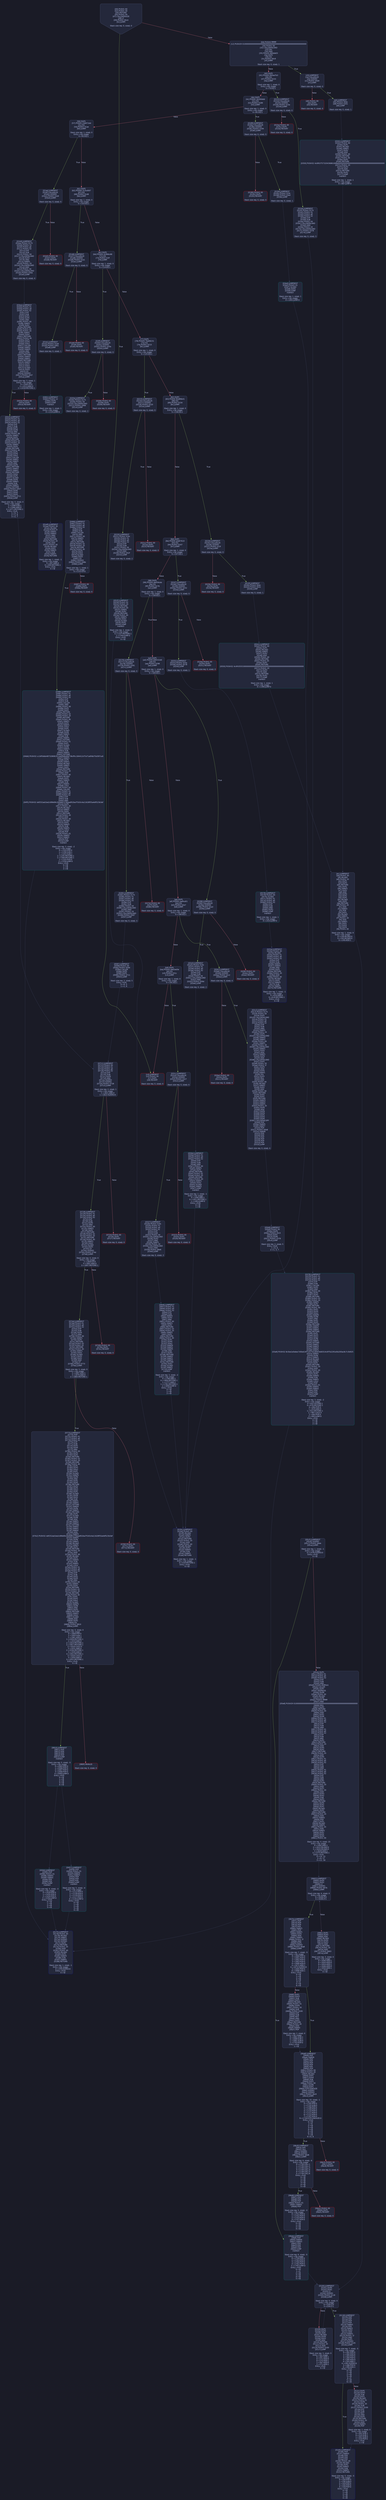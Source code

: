 digraph G {
    node [shape=box, style="filled, rounded", color="#565f89", fontcolor="#c0caf5", fontname="Helvetica", fillcolor="#24283b"];
    edge [color="#414868", fontcolor="#c0caf5", fontname="Helvetica"];
    bgcolor="#1a1b26";
    0 [ label = "[00] PUSH1 60
[02] PUSH1 40
[04] MSTORE
[05] PUSH1 04
[07] CALLDATASIZE
[08] LT
[09] PUSH2 00c4
[0c] JUMPI

Stack size req: 0, sizeΔ: 0
" shape = invhouse]
    1 [ label = "[0d] PUSH4 ffffffff
[12] PUSH29 0100000000000000000000000000000000000000000000000000000000
[30] PUSH1 00
[32] CALLDATALOAD
[33] DIV
[34] AND
[35] PUSH4 06fdde03
[3a] DUP2
[3b] EQ
[3c] PUSH2 00c9
[3f] JUMPI

Stack size req: 0, sizeΔ: 1
"]
    2 [ label = "[40] DUP1
[41] PUSH4 095ea7b3
[46] EQ
[47] PUSH2 0153
[4a] JUMPI

Stack size req: 1, sizeΔ: 0
Entry->Op usage:
	0->70:EQ:1
"]
    3 [ label = "[4b] DUP1
[4c] PUSH4 18160ddd
[51] EQ
[52] PUSH2 0189
[55] JUMPI

Stack size req: 1, sizeΔ: 0
Entry->Op usage:
	0->81:EQ:1
"]
    4 [ label = "[56] DUP1
[57] PUSH4 23b872dd
[5c] EQ
[5d] PUSH2 01ae
[60] JUMPI

Stack size req: 1, sizeΔ: 0
Entry->Op usage:
	0->92:EQ:1
"]
    5 [ label = "[61] DUP1
[62] PUSH4 313ce567
[67] EQ
[68] PUSH2 01d6
[6b] JUMPI

Stack size req: 1, sizeΔ: 0
Entry->Op usage:
	0->103:EQ:1
"]
    6 [ label = "[6c] DUP1
[6d] PUSH4 42966c68
[72] EQ
[73] PUSH2 01ff
[76] JUMPI

Stack size req: 1, sizeΔ: 0
Entry->Op usage:
	0->114:EQ:1
"]
    7 [ label = "[77] DUP1
[78] PUSH4 70a08231
[7d] EQ
[7e] PUSH2 0215
[81] JUMPI

Stack size req: 1, sizeΔ: 0
Entry->Op usage:
	0->125:EQ:1
"]
    8 [ label = "[82] DUP1
[83] PUSH4 95d89b41
[88] EQ
[89] PUSH2 0234
[8c] JUMPI

Stack size req: 1, sizeΔ: 0
Entry->Op usage:
	0->136:EQ:1
"]
    9 [ label = "[8d] DUP1
[8e] PUSH4 a3e67610
[93] EQ
[94] PUSH2 0247
[97] JUMPI

Stack size req: 1, sizeΔ: 0
Entry->Op usage:
	0->147:EQ:1
"]
    10 [ label = "[98] DUP1
[99] PUSH4 a9059cbb
[9e] EQ
[9f] PUSH2 0276
[a2] JUMPI

Stack size req: 1, sizeΔ: 0
Entry->Op usage:
	0->158:EQ:1
"]
    11 [ label = "[a3] DUP1
[a4] PUSH4 b99152d0
[a9] EQ
[aa] PUSH2 0298
[ad] JUMPI

Stack size req: 1, sizeΔ: 0
Entry->Op usage:
	0->169:EQ:1
"]
    12 [ label = "[ae] DUP1
[af] PUSH4 cae9ca51
[b4] EQ
[b5] PUSH2 02b7
[b8] JUMPI

Stack size req: 1, sizeΔ: 0
Entry->Op usage:
	0->180:EQ:1
"]
    13 [ label = "[b9] DUP1
[ba] PUSH4 dd62ed3e
[bf] EQ
[c0] PUSH2 031c
[c3] JUMPI

Stack size req: 1, sizeΔ: 0
Entry->Op usage:
	0->191:EQ:1
"]
    14 [ label = "[c4] JUMPDEST
[c5] PUSH1 00
[c7] DUP1
[c8] REVERT

Stack size req: 0, sizeΔ: 0
" color = "red"]
    15 [ label = "[c9] JUMPDEST
[ca] CALLVALUE
[cb] ISZERO
[cc] PUSH2 00d4
[cf] JUMPI

Stack size req: 0, sizeΔ: 0
"]
    16 [ label = "[d0] PUSH1 00
[d2] DUP1
[d3] REVERT

Stack size req: 0, sizeΔ: 0
" color = "red"]
    17 [ label = "[d4] JUMPDEST
[d5] PUSH2 00dc
[d8] PUSH2 0341
[db] JUMP

Stack size req: 0, sizeΔ: 1
"]
    18 [ label = "[dc] JUMPDEST
[dd] PUSH1 40
[df] MLOAD
[e0] PUSH1 20
[e2] DUP1
[e3] DUP3
[e4] MSTORE
[e5] DUP2
[e6] SWAP1
[e7] DUP2
[e8] ADD
[e9] DUP4
[ea] DUP2
[eb] DUP2
[ec] MLOAD
[ed] DUP2
[ee] MSTORE
[ef] PUSH1 20
[f1] ADD
[f2] SWAP2
[f3] POP
[f4] DUP1
[f5] MLOAD
[f6] SWAP1
[f7] PUSH1 20
[f9] ADD
[fa] SWAP1
[fb] DUP1
[fc] DUP4
[fd] DUP4
[fe] PUSH1 00

Stack size req: 1, sizeΔ: 9
Entry->Op usage:
	0->236:MLOAD:0
	0->245:MLOAD:0
	0->249:ADD:1
"]
    19 [ label = "[0100] JUMPDEST
[0101] DUP4
[0102] DUP2
[0103] LT
[0104] ISZERO
[0105] PUSH2 0118
[0108] JUMPI

Stack size req: 4, sizeΔ: 0
Entry->Op usage:
	0->259:LT:0
	3->259:LT:1
"]
    20 [ label = "[0109] DUP1
[010a] DUP3
[010b] ADD
[010c] MLOAD
[010d] DUP4
[010e] DUP3
[010f] ADD
[0110] MSTORE
[0111] PUSH1 20
[0113] ADD
[0114] PUSH2 0100
[0117] JUMP

Stack size req: 3, sizeΔ: 0
Entry->Op usage:
	0->267:ADD:1
	0->271:ADD:0
	0->275:ADD:1
	1->267:ADD:0
	2->271:ADD:1
Entry->Exit:
	0->😵
"]
    21 [ label = "[0118] JUMPDEST
[0119] POP
[011a] POP
[011b] POP
[011c] POP
[011d] SWAP1
[011e] POP
[011f] SWAP1
[0120] DUP2
[0121] ADD
[0122] SWAP1
[0123] PUSH1 1f
[0125] AND
[0126] DUP1
[0127] ISZERO
[0128] PUSH2 0145
[012b] JUMPI

Stack size req: 7, sizeΔ: -5
Entry->Op usage:
	0->281:POP:0
	1->282:POP:0
	2->283:POP:0
	3->284:POP:0
	4->289:ADD:0
	4->293:AND:1
	4->295:ISZERO:0
	5->286:POP:0
	6->289:ADD:1
Entry->Exit:
	0->😵
	1->😵
	2->😵
	3->😵
	4->0
	5->😵
	6->😵
"]
    22 [ label = "[012c] DUP1
[012d] DUP3
[012e] SUB
[012f] DUP1
[0130] MLOAD
[0131] PUSH1 01
[0133] DUP4
[0134] PUSH1 20
[0136] SUB
[0137] PUSH2 0100
[013a] EXP
[013b] SUB
[013c] NOT
[013d] AND
[013e] DUP2
[013f] MSTORE
[0140] PUSH1 20
[0142] ADD
[0143] SWAP2
[0144] POP

Stack size req: 2, sizeΔ: 0
Entry->Op usage:
	0->302:SUB:1
	0->310:SUB:1
	1->302:SUB:0
	1->324:POP:0
Entry->Exit:
	1->😵
"]
    23 [ label = "[0145] JUMPDEST
[0146] POP
[0147] SWAP3
[0148] POP
[0149] POP
[014a] POP
[014b] PUSH1 40
[014d] MLOAD
[014e] DUP1
[014f] SWAP2
[0150] SUB
[0151] SWAP1
[0152] RETURN

Stack size req: 5, sizeΔ: -5
Entry->Op usage:
	0->326:POP:0
	1->336:SUB:0
	2->329:POP:0
	3->330:POP:0
	4->328:POP:0
Entry->Exit:
	0->😵
	1->😵
	2->😵
	3->😵
	4->😵
" color = "darkblue"]
    24 [ label = "[0153] JUMPDEST
[0154] CALLVALUE
[0155] ISZERO
[0156] PUSH2 015e
[0159] JUMPI

Stack size req: 0, sizeΔ: 0
"]
    25 [ label = "[015a] PUSH1 00
[015c] DUP1
[015d] REVERT

Stack size req: 0, sizeΔ: 0
" color = "red"]
    26 [ label = "[015e] JUMPDEST
[015f] PUSH2 0175
[0162] PUSH1 01
[0164] PUSH1 a0
[0166] PUSH1 02
[0168] EXP
[0169] SUB
[016a] PUSH1 04
[016c] CALLDATALOAD
[016d] AND
[016e] PUSH1 24
[0170] CALLDATALOAD
[0171] PUSH2 0378
[0174] JUMP

Stack size req: 0, sizeΔ: 3
"]
    27 [ label = "[0175] JUMPDEST
[0176] PUSH1 40
[0178] MLOAD
[0179] SWAP1
[017a] ISZERO
[017b] ISZERO
[017c] DUP2
[017d] MSTORE
[017e] PUSH1 20
[0180] ADD
[0181] PUSH1 40
[0183] MLOAD
[0184] DUP1
[0185] SWAP2
[0186] SUB
[0187] SWAP1
[0188] RETURN

Stack size req: 1, sizeΔ: -1
Entry->Op usage:
	0->378:ISZERO:0
Entry->Exit:
	0->😵
" color = "darkblue"]
    28 [ label = "[0189] JUMPDEST
[018a] CALLVALUE
[018b] ISZERO
[018c] PUSH2 0194
[018f] JUMPI

Stack size req: 0, sizeΔ: 0
"]
    29 [ label = "[0190] PUSH1 00
[0192] DUP1
[0193] REVERT

Stack size req: 0, sizeΔ: 0
" color = "red"]
    30 [ label = "[0194] JUMPDEST
[0195] PUSH2 019c
[0198] PUSH2 03e4
[019b] JUMP

Stack size req: 0, sizeΔ: 1
"]
    31 [ label = "[019c] JUMPDEST
[019d] PUSH1 40
[019f] MLOAD
[01a0] SWAP1
[01a1] DUP2
[01a2] MSTORE
[01a3] PUSH1 20
[01a5] ADD
[01a6] PUSH1 40
[01a8] MLOAD
[01a9] DUP1
[01aa] SWAP2
[01ab] SUB
[01ac] SWAP1
[01ad] RETURN

Stack size req: 1, sizeΔ: -1
Entry->Op usage:
	0->418:MSTORE:1
Entry->Exit:
	0->😵
" color = "darkblue"]
    32 [ label = "[01ae] JUMPDEST
[01af] CALLVALUE
[01b0] ISZERO
[01b1] PUSH2 01b9
[01b4] JUMPI

Stack size req: 0, sizeΔ: 0
"]
    33 [ label = "[01b5] PUSH1 00
[01b7] DUP1
[01b8] REVERT

Stack size req: 0, sizeΔ: 0
" color = "red"]
    34 [ label = "[01b9] JUMPDEST
[01ba] PUSH2 0175
[01bd] PUSH1 01
[01bf] PUSH1 a0
[01c1] PUSH1 02
[01c3] EXP
[01c4] SUB
[01c5] PUSH1 04
[01c7] CALLDATALOAD
[01c8] DUP2
[01c9] AND
[01ca] SWAP1
[01cb] PUSH1 24
[01cd] CALLDATALOAD
[01ce] AND
[01cf] PUSH1 44
[01d1] CALLDATALOAD
[01d2] PUSH2 03ea
[01d5] JUMP

Stack size req: 0, sizeΔ: 4
"]
    35 [ label = "[01d6] JUMPDEST
[01d7] CALLVALUE
[01d8] ISZERO
[01d9] PUSH2 01e1
[01dc] JUMPI

Stack size req: 0, sizeΔ: 0
"]
    36 [ label = "[01dd] PUSH1 00
[01df] DUP1
[01e0] REVERT

Stack size req: 0, sizeΔ: 0
" color = "red"]
    37 [ label = "[01e1] JUMPDEST
[01e2] PUSH2 01e9
[01e5] PUSH2 0461
[01e8] JUMP

Stack size req: 0, sizeΔ: 1
"]
    38 [ label = "[01e9] JUMPDEST
[01ea] PUSH1 40
[01ec] MLOAD
[01ed] PUSH1 ff
[01ef] SWAP1
[01f0] SWAP2
[01f1] AND
[01f2] DUP2
[01f3] MSTORE
[01f4] PUSH1 20
[01f6] ADD
[01f7] PUSH1 40
[01f9] MLOAD
[01fa] DUP1
[01fb] SWAP2
[01fc] SUB
[01fd] SWAP1
[01fe] RETURN

Stack size req: 1, sizeΔ: -1
Entry->Op usage:
	0->497:AND:0
	0->499:MSTORE:1
Entry->Exit:
	0->😵
" color = "darkblue"]
    39 [ label = "[01ff] JUMPDEST
[0200] CALLVALUE
[0201] ISZERO
[0202] PUSH2 020a
[0205] JUMPI

Stack size req: 0, sizeΔ: 0
"]
    40 [ label = "[0206] PUSH1 00
[0208] DUP1
[0209] REVERT

Stack size req: 0, sizeΔ: 0
" color = "red"]
    41 [ label = "[020a] JUMPDEST
[020b] PUSH2 0175
[020e] PUSH1 04
[0210] CALLDATALOAD
[0211] PUSH2 0466
[0214] JUMP

Stack size req: 0, sizeΔ: 2
"]
    42 [ label = "[0215] JUMPDEST
[0216] CALLVALUE
[0217] ISZERO
[0218] PUSH2 0220
[021b] JUMPI

Stack size req: 0, sizeΔ: 0
"]
    43 [ label = "[021c] PUSH1 00
[021e] DUP1
[021f] REVERT

Stack size req: 0, sizeΔ: 0
" color = "red"]
    44 [ label = "[0220] JUMPDEST
[0221] PUSH2 019c
[0224] PUSH1 01
[0226] PUSH1 a0
[0228] PUSH1 02
[022a] EXP
[022b] SUB
[022c] PUSH1 04
[022e] CALLDATALOAD
[022f] AND
[0230] PUSH2 052f
[0233] JUMP

Stack size req: 0, sizeΔ: 2
"]
    45 [ label = "[0234] JUMPDEST
[0235] CALLVALUE
[0236] ISZERO
[0237] PUSH2 023f
[023a] JUMPI

Stack size req: 0, sizeΔ: 0
"]
    46 [ label = "[023b] PUSH1 00
[023d] DUP1
[023e] REVERT

Stack size req: 0, sizeΔ: 0
" color = "red"]
    47 [ label = "[023f] JUMPDEST
[0240] PUSH2 00dc
[0243] PUSH2 0541
[0246] JUMP

Stack size req: 0, sizeΔ: 1
"]
    48 [ label = "[0247] JUMPDEST
[0248] CALLVALUE
[0249] ISZERO
[024a] PUSH2 0252
[024d] JUMPI

Stack size req: 0, sizeΔ: 0
"]
    49 [ label = "[024e] PUSH1 00
[0250] DUP1
[0251] REVERT

Stack size req: 0, sizeΔ: 0
" color = "red"]
    50 [ label = "[0252] JUMPDEST
[0253] PUSH2 025a
[0256] PUSH2 0578
[0259] JUMP

Stack size req: 0, sizeΔ: 1
"]
    51 [ label = "[025a] JUMPDEST
[025b] PUSH1 40
[025d] MLOAD
[025e] PUSH1 01
[0260] PUSH1 a0
[0262] PUSH1 02
[0264] EXP
[0265] SUB
[0266] SWAP1
[0267] SWAP2
[0268] AND
[0269] DUP2
[026a] MSTORE
[026b] PUSH1 20
[026d] ADD
[026e] PUSH1 40
[0270] MLOAD
[0271] DUP1
[0272] SWAP2
[0273] SUB
[0274] SWAP1
[0275] RETURN

Stack size req: 1, sizeΔ: -1
Entry->Op usage:
	0->616:AND:0
	0->618:MSTORE:1
Entry->Exit:
	0->😵
" color = "darkblue"]
    52 [ label = "[0276] JUMPDEST
[0277] CALLVALUE
[0278] ISZERO
[0279] PUSH2 0281
[027c] JUMPI

Stack size req: 0, sizeΔ: 0
"]
    53 [ label = "[027d] PUSH1 00
[027f] DUP1
[0280] REVERT

Stack size req: 0, sizeΔ: 0
" color = "red"]
    54 [ label = "[0281] JUMPDEST
[0282] PUSH2 0175
[0285] PUSH1 01
[0287] PUSH1 a0
[0289] PUSH1 02
[028b] EXP
[028c] SUB
[028d] PUSH1 04
[028f] CALLDATALOAD
[0290] AND
[0291] PUSH1 24
[0293] CALLDATALOAD
[0294] PUSH2 0587
[0297] JUMP

Stack size req: 0, sizeΔ: 3
"]
    55 [ label = "[0298] JUMPDEST
[0299] CALLVALUE
[029a] ISZERO
[029b] PUSH2 02a3
[029e] JUMPI

Stack size req: 0, sizeΔ: 0
"]
    56 [ label = "[029f] PUSH1 00
[02a1] DUP1
[02a2] REVERT

Stack size req: 0, sizeΔ: 0
" color = "red"]
    57 [ label = "[02a3] JUMPDEST
[02a4] PUSH2 019c
[02a7] PUSH1 01
[02a9] PUSH1 a0
[02ab] PUSH1 02
[02ad] EXP
[02ae] SUB
[02af] PUSH1 04
[02b1] CALLDATALOAD
[02b2] AND
[02b3] PUSH2 059d
[02b6] JUMP

Stack size req: 0, sizeΔ: 2
"]
    58 [ label = "[02b7] JUMPDEST
[02b8] CALLVALUE
[02b9] ISZERO
[02ba] PUSH2 02c2
[02bd] JUMPI

Stack size req: 0, sizeΔ: 0
"]
    59 [ label = "[02be] PUSH1 00
[02c0] DUP1
[02c1] REVERT

Stack size req: 0, sizeΔ: 0
" color = "red"]
    60 [ label = "[02c2] JUMPDEST
[02c3] PUSH2 0175
[02c6] PUSH1 04
[02c8] DUP1
[02c9] CALLDATALOAD
[02ca] PUSH1 01
[02cc] PUSH1 a0
[02ce] PUSH1 02
[02d0] EXP
[02d1] SUB
[02d2] AND
[02d3] SWAP1
[02d4] PUSH1 24
[02d6] DUP1
[02d7] CALLDATALOAD
[02d8] SWAP2
[02d9] SWAP1
[02da] PUSH1 64
[02dc] SWAP1
[02dd] PUSH1 44
[02df] CALLDATALOAD
[02e0] SWAP1
[02e1] DUP2
[02e2] ADD
[02e3] SWAP1
[02e4] DUP4
[02e5] ADD
[02e6] CALLDATALOAD
[02e7] DUP1
[02e8] PUSH1 20
[02ea] PUSH1 1f
[02ec] DUP3
[02ed] ADD
[02ee] DUP2
[02ef] SWAP1
[02f0] DIV
[02f1] DUP2
[02f2] MUL
[02f3] ADD
[02f4] PUSH1 40
[02f6] MLOAD
[02f7] SWAP1
[02f8] DUP2
[02f9] ADD
[02fa] PUSH1 40
[02fc] MSTORE
[02fd] DUP2
[02fe] DUP2
[02ff] MSTORE
[0300] SWAP3
[0301] SWAP2
[0302] SWAP1
[0303] PUSH1 20
[0305] DUP5
[0306] ADD
[0307] DUP4
[0308] DUP4
[0309] DUP1
[030a] DUP3
[030b] DUP5
[030c] CALLDATACOPY
[030d] POP
[030e] SWAP5
[030f] SWAP7
[0310] POP
[0311] PUSH2 05b8
[0314] SWAP6
[0315] POP
[0316] POP
[0317] POP
[0318] POP
[0319] POP
[031a] POP
[031b] JUMP

Stack size req: 0, sizeΔ: 4
"]
    61 [ label = "[031c] JUMPDEST
[031d] CALLVALUE
[031e] ISZERO
[031f] PUSH2 0327
[0322] JUMPI

Stack size req: 0, sizeΔ: 0
"]
    62 [ label = "[0323] PUSH1 00
[0325] DUP1
[0326] REVERT

Stack size req: 0, sizeΔ: 0
" color = "red"]
    63 [ label = "[0327] JUMPDEST
[0328] PUSH2 019c
[032b] PUSH1 01
[032d] PUSH1 a0
[032f] PUSH1 02
[0331] EXP
[0332] SUB
[0333] PUSH1 04
[0335] CALLDATALOAD
[0336] DUP2
[0337] AND
[0338] SWAP1
[0339] PUSH1 24
[033b] CALLDATALOAD
[033c] AND
[033d] PUSH2 06e6
[0340] JUMP

Stack size req: 0, sizeΔ: 3
"]
    64 [ label = "[0341] JUMPDEST
[0342] PUSH1 40
[0344] DUP1
[0345] MLOAD
[0346] SWAP1
[0347] DUP2
[0348] ADD
[0349] PUSH1 40
[034b] MSTORE
[034c] PUSH1 0b
[034e] DUP2
[034f] MSTORE
[0350] PUSH32 4c6f63757320436861696e000000000000000000000000000000000000000000
[0371] PUSH1 20
[0373] DUP3
[0374] ADD
[0375] MSTORE
[0376] DUP2
[0377] JUMP
Indirect!

Stack size req: 1, sizeΔ: 1
Entry->Op usage:
	0->887:JUMP:0
" color = "teal"]
    65 [ label = "[0378] JUMPDEST
[0379] PUSH1 01
[037b] PUSH1 a0
[037d] PUSH1 02
[037f] EXP
[0380] SUB
[0381] CALLER
[0382] DUP2
[0383] AND
[0384] PUSH1 00
[0386] DUP2
[0387] DUP2
[0388] MSTORE
[0389] PUSH1 03
[038b] PUSH1 20
[038d] SWAP1
[038e] DUP2
[038f] MSTORE
[0390] PUSH1 40
[0392] DUP1
[0393] DUP4
[0394] SHA3
[0395] SWAP5
[0396] DUP8
[0397] AND
[0398] DUP1
[0399] DUP5
[039a] MSTORE
[039b] SWAP5
[039c] SWAP1
[039d] SWAP2
[039e] MSTORE
[039f] DUP1
[03a0] DUP3
[03a1] SHA3
[03a2] DUP6
[03a3] SWAP1
[03a4] SSTORE
[03a5] SWAP1
[03a6] SWAP3
[03a7] SWAP2
[03a8] SWAP1
[03a9] PUSH32 8c5be1e5ebec7d5bd14f71427d1e84f3dd0314c0f7b2291e5b200ac8c7c3b925
[03ca] SWAP1
[03cb] DUP6
[03cc] SWAP1
[03cd] MLOAD
[03ce] SWAP1
[03cf] DUP2
[03d0] MSTORE
[03d1] PUSH1 20
[03d3] ADD
[03d4] PUSH1 40
[03d6] MLOAD
[03d7] DUP1
[03d8] SWAP2
[03d9] SUB
[03da] SWAP1
[03db] LOG3
[03dc] POP
[03dd] PUSH1 01
[03df] SWAP3
[03e0] SWAP2
[03e1] POP
[03e2] POP
[03e3] JUMP
Indirect!

Stack size req: 3, sizeΔ: -2
Entry->Op usage:
	0->932:SSTORE:1
	0->976:MSTORE:1
	0->994:POP:0
	1->919:AND:0
	1->922:MSTORE:1
	1->987:LOG3:4
	1->993:POP:0
	2->995:JUMP:0
Entry->Exit:
	0->😵
	1->😵
	2->😵
" color = "teal"]
    66 [ label = "[03e4] JUMPDEST
[03e5] PUSH1 01
[03e7] SLOAD
[03e8] DUP2
[03e9] JUMP
Indirect!

Stack size req: 1, sizeΔ: 1
Entry->Op usage:
	0->1001:JUMP:0
" color = "teal"]
    67 [ label = "[03ea] JUMPDEST
[03eb] PUSH1 01
[03ed] PUSH1 a0
[03ef] PUSH1 02
[03f1] EXP
[03f2] SUB
[03f3] DUP1
[03f4] DUP5
[03f5] AND
[03f6] PUSH1 00
[03f8] SWAP1
[03f9] DUP2
[03fa] MSTORE
[03fb] PUSH1 03
[03fd] PUSH1 20
[03ff] SWAP1
[0400] DUP2
[0401] MSTORE
[0402] PUSH1 40
[0404] DUP1
[0405] DUP4
[0406] SHA3
[0407] CALLER
[0408] SWAP1
[0409] SWAP5
[040a] AND
[040b] DUP4
[040c] MSTORE
[040d] SWAP3
[040e] SWAP1
[040f] MSTORE
[0410] SWAP1
[0411] DUP2
[0412] SHA3
[0413] SLOAD
[0414] DUP3
[0415] GT
[0416] ISZERO
[0417] PUSH2 041f
[041a] JUMPI

Stack size req: 3, sizeΔ: 1
Entry->Op usage:
	0->1045:GT:0
	2->1013:AND:0
	2->1018:MSTORE:1
"]
    68 [ label = "[041b] PUSH1 00
[041d] DUP1
[041e] REVERT

Stack size req: 0, sizeΔ: 0
" color = "red"]
    69 [ label = "[041f] JUMPDEST
[0420] PUSH1 01
[0422] PUSH1 a0
[0424] PUSH1 02
[0426] EXP
[0427] SUB
[0428] DUP1
[0429] DUP6
[042a] AND
[042b] PUSH1 00
[042d] SWAP1
[042e] DUP2
[042f] MSTORE
[0430] PUSH1 03
[0432] PUSH1 20
[0434] SWAP1
[0435] DUP2
[0436] MSTORE
[0437] PUSH1 40
[0439] DUP1
[043a] DUP4
[043b] SHA3
[043c] CALLER
[043d] SWAP1
[043e] SWAP5
[043f] AND
[0440] DUP4
[0441] MSTORE
[0442] SWAP3
[0443] SWAP1
[0444] MSTORE
[0445] SHA3
[0446] DUP1
[0447] SLOAD
[0448] DUP4
[0449] SWAP1
[044a] SUB
[044b] SWAP1
[044c] SSTORE
[044d] PUSH2 0457
[0450] DUP5
[0451] DUP5
[0452] DUP5
[0453] PUSH2 0711
[0456] JUMP

Stack size req: 4, sizeΔ: 4
Entry->Op usage:
	1->1098:SUB:1
	3->1066:AND:0
	3->1071:MSTORE:1
Entry->Exit:
	1->0, 5
	2->1, 6
	3->2, 7
"]
    70 [ label = "[0457] JUMPDEST
[0458] POP
[0459] PUSH1 01
[045b] SWAP4
[045c] SWAP3
[045d] POP
[045e] POP
[045f] POP
[0460] JUMP
Indirect!

Stack size req: 5, sizeΔ: -4
Entry->Op usage:
	0->1112:POP:0
	1->1118:POP:0
	2->1119:POP:0
	3->1117:POP:0
	4->1120:JUMP:0
Entry->Exit:
	0->😵
	1->😵
	2->😵
	3->😵
	4->😵
" color = "teal"]
    71 [ label = "[0461] JUMPDEST
[0462] PUSH1 12
[0464] DUP2
[0465] JUMP
Indirect!

Stack size req: 1, sizeΔ: 1
Entry->Op usage:
	0->1125:JUMP:0
" color = "teal"]
    72 [ label = "[0466] JUMPDEST
[0467] PUSH1 01
[0469] PUSH1 a0
[046b] PUSH1 02
[046d] EXP
[046e] SUB
[046f] CALLER
[0470] AND
[0471] PUSH1 00
[0473] SWAP1
[0474] DUP2
[0475] MSTORE
[0476] PUSH1 02
[0478] PUSH1 20
[047a] MSTORE
[047b] PUSH1 40
[047d] DUP2
[047e] SHA3
[047f] SLOAD
[0480] DUP3
[0481] GT
[0482] ISZERO
[0483] PUSH2 048b
[0486] JUMPI

Stack size req: 1, sizeΔ: 1
Entry->Op usage:
	0->1153:GT:0
"]
    73 [ label = "[0487] PUSH1 00
[0489] DUP1
[048a] REVERT

Stack size req: 0, sizeΔ: 0
" color = "red"]
    74 [ label = "[048b] JUMPDEST
[048c] PUSH1 01
[048e] PUSH1 a0
[0490] PUSH1 02
[0492] EXP
[0493] SUB
[0494] CALLER
[0495] AND
[0496] PUSH1 00
[0498] DUP2
[0499] DUP2
[049a] MSTORE
[049b] PUSH1 02
[049d] PUSH1 20
[049f] MSTORE
[04a0] PUSH1 40
[04a2] SWAP1
[04a3] DUP2
[04a4] SWAP1
[04a5] SHA3
[04a6] DUP1
[04a7] SLOAD
[04a8] DUP6
[04a9] SWAP1
[04aa] SUB
[04ab] SWAP1
[04ac] SSTORE
[04ad] PUSH1 01
[04af] DUP1
[04b0] SLOAD
[04b1] DUP6
[04b2] SWAP1
[04b3] SUB
[04b4] SWAP1
[04b5] SSTORE
[04b6] PUSH32 cc16f5dbb4873280815c1ee09dbd06736cffcc184412cf7a71a0fdb75d397ca5
[04d7] SWAP1
[04d8] DUP5
[04d9] SWAP1
[04da] MLOAD
[04db] SWAP1
[04dc] DUP2
[04dd] MSTORE
[04de] PUSH1 20
[04e0] ADD
[04e1] PUSH1 40
[04e3] MLOAD
[04e4] DUP1
[04e5] SWAP2
[04e6] SUB
[04e7] SWAP1
[04e8] LOG2
[04e9] PUSH1 00
[04eb] CALLER
[04ec] PUSH1 01
[04ee] PUSH1 a0
[04f0] PUSH1 02
[04f2] EXP
[04f3] SUB
[04f4] AND
[04f5] PUSH32 ddf252ad1be2c89b69c2b068fc378daa952ba7f163c4a11628f55a4df523b3ef
[0516] DUP5
[0517] PUSH1 40
[0519] MLOAD
[051a] SWAP1
[051b] DUP2
[051c] MSTORE
[051d] PUSH1 20
[051f] ADD
[0520] PUSH1 40
[0522] MLOAD
[0523] DUP1
[0524] SWAP2
[0525] SUB
[0526] SWAP1
[0527] LOG3
[0528] POP
[0529] PUSH1 01
[052b] SWAP2
[052c] SWAP1
[052d] POP
[052e] JUMP
Indirect!

Stack size req: 3, sizeΔ: -2
Entry->Op usage:
	0->1320:POP:0
	1->1194:SUB:1
	1->1203:SUB:1
	1->1245:MSTORE:1
	1->1308:MSTORE:1
	1->1325:POP:0
	2->1326:JUMP:0
Entry->Exit:
	0->😵
	1->😵
	2->😵
" color = "teal"]
    75 [ label = "[052f] JUMPDEST
[0530] PUSH1 02
[0532] PUSH1 20
[0534] MSTORE
[0535] PUSH1 00
[0537] SWAP1
[0538] DUP2
[0539] MSTORE
[053a] PUSH1 40
[053c] SWAP1
[053d] SHA3
[053e] SLOAD
[053f] DUP2
[0540] JUMP
Indirect!

Stack size req: 2, sizeΔ: 0
Entry->Op usage:
	0->1337:MSTORE:1
	1->1344:JUMP:0
Entry->Exit:
	0->😵
" color = "teal"]
    76 [ label = "[0541] JUMPDEST
[0542] PUSH1 40
[0544] DUP1
[0545] MLOAD
[0546] SWAP1
[0547] DUP2
[0548] ADD
[0549] PUSH1 40
[054b] MSTORE
[054c] PUSH1 05
[054e] DUP2
[054f] MSTORE
[0550] PUSH32 4c4f435553000000000000000000000000000000000000000000000000000000
[0571] PUSH1 20
[0573] DUP3
[0574] ADD
[0575] MSTORE
[0576] DUP2
[0577] JUMP
Indirect!

Stack size req: 1, sizeΔ: 1
Entry->Op usage:
	0->1399:JUMP:0
" color = "teal"]
    77 [ label = "[0578] JUMPDEST
[0579] PUSH1 00
[057b] SLOAD
[057c] PUSH1 01
[057e] PUSH1 a0
[0580] PUSH1 02
[0582] EXP
[0583] SUB
[0584] AND
[0585] DUP2
[0586] JUMP
Indirect!

Stack size req: 1, sizeΔ: 1
Entry->Op usage:
	0->1414:JUMP:0
" color = "teal"]
    78 [ label = "[0587] JUMPDEST
[0588] PUSH1 00
[058a] PUSH2 0594
[058d] CALLER
[058e] DUP5
[058f] DUP5
[0590] PUSH2 0711
[0593] JUMP

Stack size req: 2, sizeΔ: 5
Entry->Exit:
	0->0, 5
	1->1, 6
"]
    79 [ label = "[0594] JUMPDEST
[0595] POP
[0596] PUSH1 01
[0598] SWAP3
[0599] SWAP2
[059a] POP
[059b] POP
[059c] JUMP
Indirect!

Stack size req: 4, sizeΔ: -3
Entry->Op usage:
	0->1429:POP:0
	1->1435:POP:0
	2->1434:POP:0
	3->1436:JUMP:0
Entry->Exit:
	0->😵
	1->😵
	2->😵
	3->😵
" color = "teal"]
    80 [ label = "[059d] JUMPDEST
[059e] PUSH1 01
[05a0] PUSH1 a0
[05a2] PUSH1 02
[05a4] EXP
[05a5] SUB
[05a6] AND
[05a7] PUSH1 00
[05a9] SWAP1
[05aa] DUP2
[05ab] MSTORE
[05ac] PUSH1 02
[05ae] PUSH1 20
[05b0] MSTORE
[05b1] PUSH1 40
[05b3] SWAP1
[05b4] SHA3
[05b5] SLOAD
[05b6] SWAP1
[05b7] JUMP
Indirect!

Stack size req: 2, sizeΔ: -1
Entry->Op usage:
	0->1446:AND:1
	0->1451:MSTORE:1
	1->1463:JUMP:0
Entry->Exit:
	0->😵
	1->😵
" color = "teal"]
    81 [ label = "[05b8] JUMPDEST
[05b9] PUSH1 00
[05bb] DUP4
[05bc] PUSH2 05c5
[05bf] DUP2
[05c0] DUP6
[05c1] PUSH2 0378
[05c4] JUMP

Stack size req: 3, sizeΔ: 5
Entry->Exit:
	1->0, 6
	2->1, 3, 7
"]
    82 [ label = "[05c5] JUMPDEST
[05c6] ISZERO
[05c7] PUSH2 06de
[05ca] JUMPI

Stack size req: 1, sizeΔ: -1
Entry->Op usage:
	0->1478:ISZERO:0
Entry->Exit:
	0->😵
"]
    83 [ label = "[05cb] DUP1
[05cc] PUSH1 01
[05ce] PUSH1 a0
[05d0] PUSH1 02
[05d2] EXP
[05d3] SUB
[05d4] AND
[05d5] PUSH4 8f4ffcb1
[05da] CALLER
[05db] DUP7
[05dc] ADDRESS
[05dd] DUP8
[05de] PUSH1 40
[05e0] MLOAD
[05e1] DUP6
[05e2] PUSH4 ffffffff
[05e7] AND
[05e8] PUSH29 0100000000000000000000000000000000000000000000000000000000
[0606] MUL
[0607] DUP2
[0608] MSTORE
[0609] PUSH1 04
[060b] ADD
[060c] DUP1
[060d] DUP6
[060e] PUSH1 01
[0610] PUSH1 a0
[0612] PUSH1 02
[0614] EXP
[0615] SUB
[0616] AND
[0617] PUSH1 01
[0619] PUSH1 a0
[061b] PUSH1 02
[061d] EXP
[061e] SUB
[061f] AND
[0620] DUP2
[0621] MSTORE
[0622] PUSH1 20
[0624] ADD
[0625] DUP5
[0626] DUP2
[0627] MSTORE
[0628] PUSH1 20
[062a] ADD
[062b] DUP4
[062c] PUSH1 01
[062e] PUSH1 a0
[0630] PUSH1 02
[0632] EXP
[0633] SUB
[0634] AND
[0635] PUSH1 01
[0637] PUSH1 a0
[0639] PUSH1 02
[063b] EXP
[063c] SUB
[063d] AND
[063e] DUP2
[063f] MSTORE
[0640] PUSH1 20
[0642] ADD
[0643] DUP1
[0644] PUSH1 20
[0646] ADD
[0647] DUP3
[0648] DUP2
[0649] SUB
[064a] DUP3
[064b] MSTORE
[064c] DUP4
[064d] DUP2
[064e] DUP2
[064f] MLOAD
[0650] DUP2
[0651] MSTORE
[0652] PUSH1 20
[0654] ADD
[0655] SWAP2
[0656] POP
[0657] DUP1
[0658] MLOAD
[0659] SWAP1
[065a] PUSH1 20
[065c] ADD
[065d] SWAP1
[065e] DUP1
[065f] DUP4
[0660] DUP4
[0661] PUSH1 00

Stack size req: 4, sizeΔ: 15
Entry->Op usage:
	0->1492:AND:1
	2->1615:MLOAD:0
	2->1624:MLOAD:0
	2->1628:ADD:1
	3->1575:MSTORE:1
Entry->Exit:
	0->14, 15
	2->9, 17
	3->11, 18
"]
    84 [ label = "[0663] JUMPDEST
[0664] DUP4
[0665] DUP2
[0666] LT
[0667] ISZERO
[0668] PUSH2 067b
[066b] JUMPI

Stack size req: 4, sizeΔ: 0
Entry->Op usage:
	0->1638:LT:0
	3->1638:LT:1
"]
    85 [ label = "[066c] DUP1
[066d] DUP3
[066e] ADD
[066f] MLOAD
[0670] DUP4
[0671] DUP3
[0672] ADD
[0673] MSTORE
[0674] PUSH1 20
[0676] ADD
[0677] PUSH2 0663
[067a] JUMP

Stack size req: 3, sizeΔ: 0
Entry->Op usage:
	0->1646:ADD:1
	0->1650:ADD:0
	0->1654:ADD:1
	1->1646:ADD:0
	2->1650:ADD:1
Entry->Exit:
	0->😵
"]
    86 [ label = "[067b] JUMPDEST
[067c] POP
[067d] POP
[067e] POP
[067f] POP
[0680] SWAP1
[0681] POP
[0682] SWAP1
[0683] DUP2
[0684] ADD
[0685] SWAP1
[0686] PUSH1 1f
[0688] AND
[0689] DUP1
[068a] ISZERO
[068b] PUSH2 06a8
[068e] JUMPI

Stack size req: 7, sizeΔ: -5
Entry->Op usage:
	0->1660:POP:0
	1->1661:POP:0
	2->1662:POP:0
	3->1663:POP:0
	4->1668:ADD:0
	4->1672:AND:1
	4->1674:ISZERO:0
	5->1665:POP:0
	6->1668:ADD:1
Entry->Exit:
	0->😵
	1->😵
	2->😵
	3->😵
	4->0
	5->😵
	6->😵
"]
    87 [ label = "[068f] DUP1
[0690] DUP3
[0691] SUB
[0692] DUP1
[0693] MLOAD
[0694] PUSH1 01
[0696] DUP4
[0697] PUSH1 20
[0699] SUB
[069a] PUSH2 0100
[069d] EXP
[069e] SUB
[069f] NOT
[06a0] AND
[06a1] DUP2
[06a2] MSTORE
[06a3] PUSH1 20
[06a5] ADD
[06a6] SWAP2
[06a7] POP

Stack size req: 2, sizeΔ: 0
Entry->Op usage:
	0->1681:SUB:1
	0->1689:SUB:1
	1->1681:SUB:0
	1->1703:POP:0
Entry->Exit:
	1->😵
"]
    88 [ label = "[06a8] JUMPDEST
[06a9] POP
[06aa] SWAP6
[06ab] POP
[06ac] POP
[06ad] POP
[06ae] POP
[06af] POP
[06b0] POP
[06b1] PUSH1 00
[06b3] PUSH1 40
[06b5] MLOAD
[06b6] DUP1
[06b7] DUP4
[06b8] SUB
[06b9] DUP2
[06ba] PUSH1 00
[06bc] DUP8
[06bd] DUP1
[06be] EXTCODESIZE
[06bf] ISZERO
[06c0] ISZERO
[06c1] PUSH2 06c9
[06c4] JUMPI

Stack size req: 10, sizeΔ: -1
Entry->Op usage:
	0->1705:POP:0
	1->1720:SUB:0
	2->1708:POP:0
	3->1709:POP:0
	4->1710:POP:0
	5->1711:POP:0
	6->1712:POP:0
	7->1707:POP:0
	9->1726:EXTCODESIZE:0
Entry->Exit:
	0->😵
	1->6
	2->😵
	3->😵
	4->😵
	5->😵
	6->😵
	7->😵
	9->0, 8
"]
    89 [ label = "[06c5] PUSH1 00
[06c7] DUP1
[06c8] REVERT

Stack size req: 0, sizeΔ: 0
" color = "red"]
    90 [ label = "[06c9] JUMPDEST
[06ca] GAS
[06cb] CALL
[06cc] ISZERO
[06cd] ISZERO
[06ce] PUSH2 06d6
[06d1] JUMPI

Stack size req: 6, sizeΔ: -6
Entry->Op usage:
	0->1739:CALL:1
	1->1739:CALL:2
	2->1739:CALL:3
	3->1739:CALL:4
	4->1739:CALL:5
	5->1739:CALL:6
Entry->Exit:
	0->😵
	1->😵
	2->😵
	3->😵
	4->😵
	5->😵
"]
    91 [ label = "[06d2] PUSH1 00
[06d4] DUP1
[06d5] REVERT

Stack size req: 0, sizeΔ: 0
" color = "red"]
    92 [ label = "[06d6] JUMPDEST
[06d7] POP
[06d8] POP
[06d9] POP
[06da] PUSH1 01
[06dc] SWAP2
[06dd] POP

Stack size req: 5, sizeΔ: -3
Entry->Op usage:
	0->1751:POP:0
	1->1752:POP:0
	2->1753:POP:0
	4->1757:POP:0
Entry->Exit:
	0->😵
	1->😵
	2->😵
	4->😵
"]
    93 [ label = "[06de] JUMPDEST
[06df] POP
[06e0] SWAP4
[06e1] SWAP3
[06e2] POP
[06e3] POP
[06e4] POP
[06e5] JUMP
Indirect!

Stack size req: 6, sizeΔ: -5
Entry->Op usage:
	0->1759:POP:0
	2->1763:POP:0
	3->1764:POP:0
	4->1762:POP:0
	5->1765:JUMP:0
Entry->Exit:
	0->😵
	1->0
	2->😵
	3->😵
	4->😵
	5->😵
" color = "teal"]
    94 [ label = "[06e6] JUMPDEST
[06e7] PUSH1 01
[06e9] PUSH1 a0
[06eb] PUSH1 02
[06ed] EXP
[06ee] SUB
[06ef] SWAP2
[06f0] DUP3
[06f1] AND
[06f2] PUSH1 00
[06f4] SWAP1
[06f5] DUP2
[06f6] MSTORE
[06f7] PUSH1 03
[06f9] PUSH1 20
[06fb] SWAP1
[06fc] DUP2
[06fd] MSTORE
[06fe] PUSH1 40
[0700] DUP1
[0701] DUP4
[0702] SHA3
[0703] SWAP4
[0704] SWAP1
[0705] SWAP5
[0706] AND
[0707] DUP3
[0708] MSTORE
[0709] SWAP2
[070a] SWAP1
[070b] SWAP2
[070c] MSTORE
[070d] SHA3
[070e] SLOAD
[070f] SWAP1
[0710] JUMP
Indirect!

Stack size req: 3, sizeΔ: -2
Entry->Op usage:
	0->1798:AND:1
	0->1800:MSTORE:1
	1->1777:AND:1
	1->1782:MSTORE:1
	2->1808:JUMP:0
Entry->Exit:
	0->😵
	1->😵
	2->😵
" color = "teal"]
    95 [ label = "[0711] JUMPDEST
[0712] PUSH1 00
[0714] PUSH1 01
[0716] PUSH1 a0
[0718] PUSH1 02
[071a] EXP
[071b] SUB
[071c] DUP4
[071d] AND
[071e] ISZERO
[071f] ISZERO
[0720] PUSH2 0728
[0723] JUMPI

Stack size req: 2, sizeΔ: 1
Entry->Op usage:
	1->1821:AND:0
	1->1822:ISZERO:0
"]
    96 [ label = "[0724] PUSH1 00
[0726] DUP1
[0727] REVERT

Stack size req: 0, sizeΔ: 0
" color = "red"]
    97 [ label = "[0728] JUMPDEST
[0729] PUSH1 01
[072b] PUSH1 a0
[072d] PUSH1 02
[072f] EXP
[0730] SUB
[0731] DUP5
[0732] AND
[0733] PUSH1 00
[0735] SWAP1
[0736] DUP2
[0737] MSTORE
[0738] PUSH1 02
[073a] PUSH1 20
[073c] MSTORE
[073d] PUSH1 40
[073f] SWAP1
[0740] SHA3
[0741] SLOAD
[0742] DUP3
[0743] GT
[0744] ISZERO
[0745] PUSH2 074d
[0748] JUMPI

Stack size req: 4, sizeΔ: 0
Entry->Op usage:
	1->1859:GT:0
	3->1842:AND:0
	3->1847:MSTORE:1
"]
    98 [ label = "[0749] PUSH1 00
[074b] DUP1
[074c] REVERT

Stack size req: 0, sizeΔ: 0
" color = "red"]
    99 [ label = "[074d] JUMPDEST
[074e] PUSH1 01
[0750] PUSH1 a0
[0752] PUSH1 02
[0754] EXP
[0755] SUB
[0756] DUP4
[0757] AND
[0758] PUSH1 00
[075a] SWAP1
[075b] DUP2
[075c] MSTORE
[075d] PUSH1 02
[075f] PUSH1 20
[0761] MSTORE
[0762] PUSH1 40
[0764] SWAP1
[0765] SHA3
[0766] SLOAD
[0767] DUP3
[0768] DUP2
[0769] ADD
[076a] GT
[076b] PUSH2 0773
[076e] JUMPI

Stack size req: 3, sizeΔ: 0
Entry->Op usage:
	1->1897:ADD:1
	2->1879:AND:0
	2->1884:MSTORE:1
"]
    100 [ label = "[076f] PUSH1 00
[0771] DUP1
[0772] REVERT

Stack size req: 0, sizeΔ: 0
" color = "red"]
    101 [ label = "[0773] JUMPDEST
[0774] POP
[0775] PUSH1 01
[0777] PUSH1 a0
[0779] PUSH1 02
[077b] EXP
[077c] SUB
[077d] DUP1
[077e] DUP4
[077f] AND
[0780] PUSH1 00
[0782] DUP2
[0783] DUP2
[0784] MSTORE
[0785] PUSH1 02
[0787] PUSH1 20
[0789] MSTORE
[078a] PUSH1 40
[078c] DUP1
[078d] DUP3
[078e] SHA3
[078f] DUP1
[0790] SLOAD
[0791] SWAP5
[0792] DUP9
[0793] AND
[0794] DUP1
[0795] DUP5
[0796] MSTORE
[0797] DUP3
[0798] DUP5
[0799] SHA3
[079a] DUP1
[079b] SLOAD
[079c] DUP9
[079d] DUP2
[079e] SUB
[079f] SWAP1
[07a0] SWAP2
[07a1] SSTORE
[07a2] SWAP4
[07a3] DUP6
[07a4] SWAP1
[07a5] MSTORE
[07a6] DUP2
[07a7] SLOAD
[07a8] DUP8
[07a9] ADD
[07aa] SWAP1
[07ab] SWAP2
[07ac] SSTORE
[07ad] SWAP2
[07ae] SWAP1
[07af] SWAP4
[07b0] ADD
[07b1] SWAP3
[07b2] PUSH32 ddf252ad1be2c89b69c2b068fc378daa952ba7f163c4a11628f55a4df523b3ef
[07d3] SWAP1
[07d4] DUP6
[07d5] SWAP1
[07d6] MLOAD
[07d7] SWAP1
[07d8] DUP2
[07d9] MSTORE
[07da] PUSH1 20
[07dc] ADD
[07dd] PUSH1 40
[07df] MLOAD
[07e0] DUP1
[07e1] SWAP2
[07e2] SUB
[07e3] SWAP1
[07e4] LOG3
[07e5] PUSH1 01
[07e7] PUSH1 a0
[07e9] PUSH1 02
[07eb] EXP
[07ec] SUB
[07ed] DUP1
[07ee] DUP5
[07ef] AND
[07f0] PUSH1 00
[07f2] SWAP1
[07f3] DUP2
[07f4] MSTORE
[07f5] PUSH1 02
[07f7] PUSH1 20
[07f9] MSTORE
[07fa] PUSH1 40
[07fc] DUP1
[07fd] DUP3
[07fe] SHA3
[07ff] SLOAD
[0800] SWAP3
[0801] DUP8
[0802] AND
[0803] DUP3
[0804] MSTORE
[0805] SWAP1
[0806] SHA3
[0807] SLOAD
[0808] ADD
[0809] DUP2
[080a] EQ
[080b] PUSH2 0810
[080e] JUMPI

Stack size req: 4, sizeΔ: 0
Entry->Op usage:
	0->1908:POP:0
	1->1950:SUB:1
	1->1961:ADD:0
	1->2009:MSTORE:1
	2->1919:AND:0
	2->1924:MSTORE:1
	2->1957:MSTORE:1
	2->2020:LOG3:4
	2->2031:AND:0
	2->2036:MSTORE:1
	3->1939:AND:0
	3->1942:MSTORE:1
	3->2020:LOG3:3
	3->2050:AND:0
	3->2052:MSTORE:1
Entry->Exit:
	0->😵
"]
    102 [ label = "[080f] INVALID

Stack size req: 0, sizeΔ: 0
" color = "red"]
    103 [ label = "[0810] JUMPDEST
[0811] POP
[0812] POP
[0813] POP
[0814] POP
[0815] JUMP
Indirect!

Stack size req: 5, sizeΔ: -5
Entry->Op usage:
	0->2065:POP:0
	1->2066:POP:0
	2->2067:POP:0
	3->2068:POP:0
	4->2069:JUMP:0
Entry->Exit:
	0->😵
	1->😵
	2->😵
	3->😵
	4->😵
" color = "teal"]
    0 -> 1 [ label = "False" color = "#f7768e"]
    0 -> 14 [ label = "True" color = "#9ece6a"]
    1 -> 2 [ label = "False" color = "#f7768e"]
    1 -> 15 [ label = "True" color = "#9ece6a"]
    2 -> 3 [ label = "False" color = "#f7768e"]
    2 -> 24 [ label = "True" color = "#9ece6a"]
    3 -> 4 [ label = "False" color = "#f7768e"]
    3 -> 28 [ label = "True" color = "#9ece6a"]
    4 -> 5 [ label = "False" color = "#f7768e"]
    4 -> 32 [ label = "True" color = "#9ece6a"]
    5 -> 6 [ label = "False" color = "#f7768e"]
    5 -> 35 [ label = "True" color = "#9ece6a"]
    6 -> 7 [ label = "False" color = "#f7768e"]
    6 -> 39 [ label = "True" color = "#9ece6a"]
    7 -> 8 [ label = "False" color = "#f7768e"]
    7 -> 42 [ label = "True" color = "#9ece6a"]
    8 -> 9 [ label = "False" color = "#f7768e"]
    8 -> 45 [ label = "True" color = "#9ece6a"]
    9 -> 10 [ label = "False" color = "#f7768e"]
    9 -> 48 [ label = "True" color = "#9ece6a"]
    10 -> 11 [ label = "False" color = "#f7768e"]
    10 -> 52 [ label = "True" color = "#9ece6a"]
    11 -> 12 [ label = "False" color = "#f7768e"]
    11 -> 55 [ label = "True" color = "#9ece6a"]
    12 -> 13 [ label = "False" color = "#f7768e"]
    12 -> 58 [ label = "True" color = "#9ece6a"]
    13 -> 14 [ label = "False" color = "#f7768e"]
    13 -> 61 [ label = "True" color = "#9ece6a"]
    15 -> 16 [ label = "False" color = "#f7768e"]
    15 -> 17 [ label = "True" color = "#9ece6a"]
    17 -> 64 [ ]
    18 -> 19 [ ]
    19 -> 20 [ label = "False" color = "#f7768e"]
    19 -> 21 [ label = "True" color = "#9ece6a"]
    20 -> 19 [ ]
    21 -> 22 [ label = "False" color = "#f7768e"]
    21 -> 23 [ label = "True" color = "#9ece6a"]
    22 -> 23 [ ]
    24 -> 25 [ label = "False" color = "#f7768e"]
    24 -> 26 [ label = "True" color = "#9ece6a"]
    26 -> 65 [ ]
    28 -> 29 [ label = "False" color = "#f7768e"]
    28 -> 30 [ label = "True" color = "#9ece6a"]
    30 -> 66 [ ]
    32 -> 33 [ label = "False" color = "#f7768e"]
    32 -> 34 [ label = "True" color = "#9ece6a"]
    34 -> 67 [ ]
    35 -> 36 [ label = "False" color = "#f7768e"]
    35 -> 37 [ label = "True" color = "#9ece6a"]
    37 -> 71 [ ]
    39 -> 40 [ label = "False" color = "#f7768e"]
    39 -> 41 [ label = "True" color = "#9ece6a"]
    41 -> 72 [ ]
    42 -> 43 [ label = "False" color = "#f7768e"]
    42 -> 44 [ label = "True" color = "#9ece6a"]
    44 -> 75 [ ]
    45 -> 46 [ label = "False" color = "#f7768e"]
    45 -> 47 [ label = "True" color = "#9ece6a"]
    47 -> 76 [ ]
    48 -> 49 [ label = "False" color = "#f7768e"]
    48 -> 50 [ label = "True" color = "#9ece6a"]
    50 -> 77 [ ]
    52 -> 53 [ label = "False" color = "#f7768e"]
    52 -> 54 [ label = "True" color = "#9ece6a"]
    54 -> 78 [ ]
    55 -> 56 [ label = "False" color = "#f7768e"]
    55 -> 57 [ label = "True" color = "#9ece6a"]
    57 -> 80 [ ]
    58 -> 59 [ label = "False" color = "#f7768e"]
    58 -> 60 [ label = "True" color = "#9ece6a"]
    60 -> 81 [ ]
    61 -> 62 [ label = "False" color = "#f7768e"]
    61 -> 63 [ label = "True" color = "#9ece6a"]
    63 -> 94 [ ]
    67 -> 68 [ label = "False" color = "#f7768e"]
    67 -> 69 [ label = "True" color = "#9ece6a"]
    69 -> 95 [ ]
    72 -> 73 [ label = "False" color = "#f7768e"]
    72 -> 74 [ label = "True" color = "#9ece6a"]
    78 -> 95 [ ]
    81 -> 65 [ ]
    82 -> 83 [ label = "False" color = "#f7768e"]
    82 -> 93 [ label = "True" color = "#9ece6a"]
    83 -> 84 [ ]
    84 -> 85 [ label = "False" color = "#f7768e"]
    84 -> 86 [ label = "True" color = "#9ece6a"]
    85 -> 84 [ ]
    86 -> 87 [ label = "False" color = "#f7768e"]
    86 -> 88 [ label = "True" color = "#9ece6a"]
    87 -> 88 [ ]
    88 -> 89 [ label = "False" color = "#f7768e"]
    88 -> 90 [ label = "True" color = "#9ece6a"]
    90 -> 91 [ label = "False" color = "#f7768e"]
    90 -> 92 [ label = "True" color = "#9ece6a"]
    92 -> 93 [ ]
    95 -> 96 [ label = "False" color = "#f7768e"]
    95 -> 97 [ label = "True" color = "#9ece6a"]
    97 -> 98 [ label = "False" color = "#f7768e"]
    97 -> 99 [ label = "True" color = "#9ece6a"]
    99 -> 100 [ label = "False" color = "#f7768e"]
    99 -> 101 [ label = "True" color = "#9ece6a"]
    101 -> 102 [ label = "False" color = "#f7768e"]
    101 -> 103 [ label = "True" color = "#9ece6a"]
    64 -> 18 [ ]
    65 -> 27 [ ]
    66 -> 31 [ ]
    103 -> 70 [ ]
    70 -> 27 [ ]
    71 -> 38 [ ]
    74 -> 27 [ ]
    75 -> 31 [ ]
    76 -> 18 [ ]
    77 -> 51 [ ]
    103 -> 79 [ ]
    79 -> 27 [ ]
    80 -> 31 [ ]
    65 -> 82 [ ]
    93 -> 19 [ ]
    94 -> 31 [ ]

}
